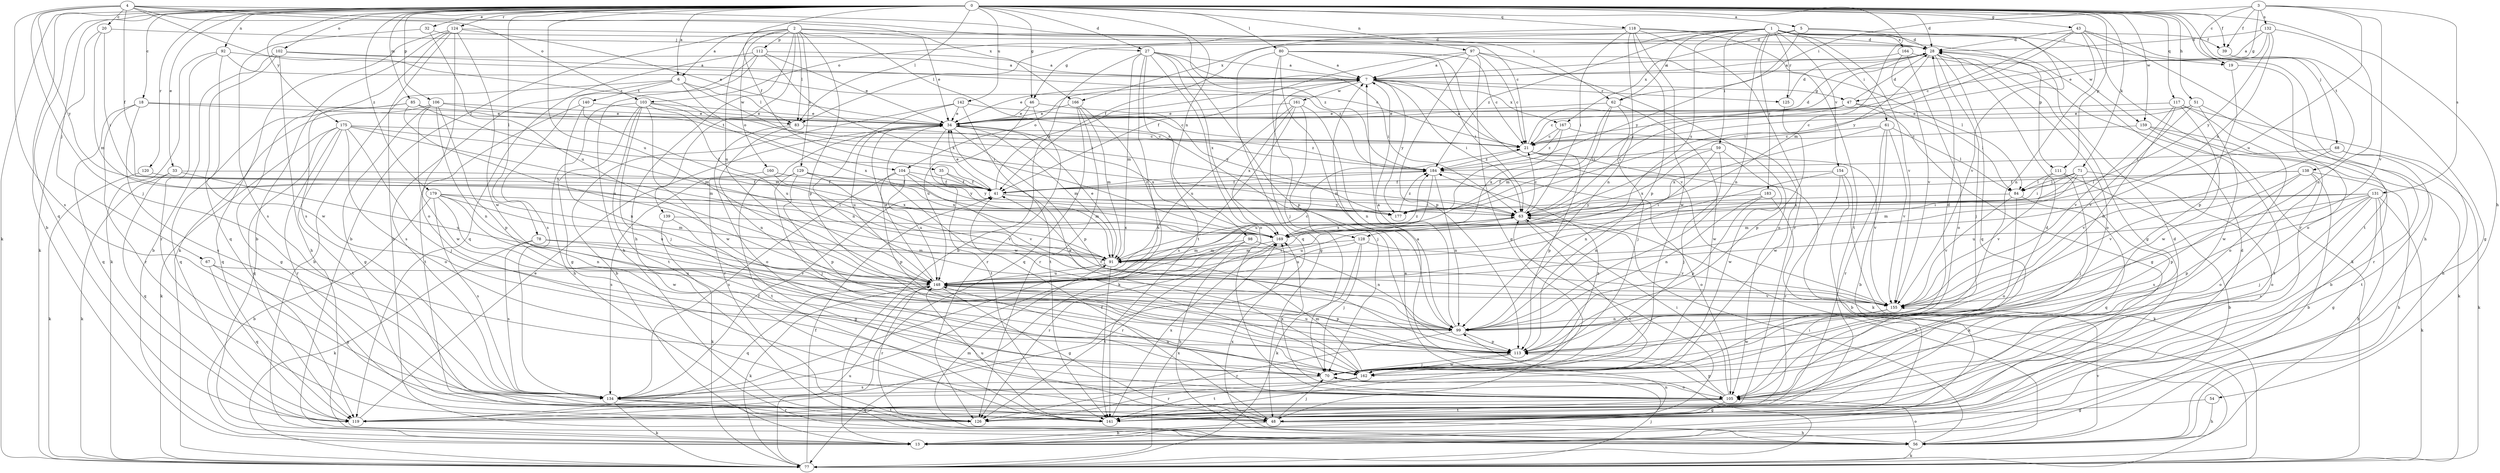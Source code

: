 strict digraph  {
0;
1;
2;
3;
4;
5;
6;
7;
13;
18;
19;
20;
21;
27;
28;
32;
33;
34;
35;
39;
41;
43;
46;
47;
48;
51;
54;
56;
59;
61;
62;
63;
67;
68;
70;
71;
77;
78;
80;
83;
84;
85;
91;
92;
97;
98;
99;
102;
103;
104;
105;
106;
111;
112;
113;
117;
118;
119;
120;
124;
125;
126;
128;
129;
131;
132;
134;
138;
139;
140;
141;
142;
148;
154;
155;
159;
160;
161;
162;
164;
166;
167;
169;
175;
177;
179;
183;
184;
0 -> 5  [label=a];
0 -> 6  [label=a];
0 -> 13  [label=b];
0 -> 18  [label=c];
0 -> 27  [label=d];
0 -> 28  [label=d];
0 -> 32  [label=e];
0 -> 33  [label=e];
0 -> 35  [label=f];
0 -> 39  [label=f];
0 -> 43  [label=g];
0 -> 46  [label=g];
0 -> 51  [label=h];
0 -> 54  [label=h];
0 -> 67  [label=j];
0 -> 68  [label=j];
0 -> 71  [label=k];
0 -> 77  [label=k];
0 -> 78  [label=l];
0 -> 80  [label=l];
0 -> 83  [label=l];
0 -> 85  [label=m];
0 -> 91  [label=m];
0 -> 92  [label=n];
0 -> 97  [label=n];
0 -> 98  [label=n];
0 -> 102  [label=o];
0 -> 106  [label=p];
0 -> 111  [label=p];
0 -> 117  [label=q];
0 -> 118  [label=q];
0 -> 119  [label=q];
0 -> 120  [label=r];
0 -> 124  [label=r];
0 -> 138  [label=t];
0 -> 142  [label=u];
0 -> 148  [label=u];
0 -> 159  [label=w];
0 -> 175  [label=y];
0 -> 179  [label=z];
1 -> 19  [label=c];
1 -> 39  [label=f];
1 -> 46  [label=g];
1 -> 59  [label=i];
1 -> 61  [label=i];
1 -> 62  [label=i];
1 -> 83  [label=l];
1 -> 99  [label=n];
1 -> 103  [label=o];
1 -> 111  [label=p];
1 -> 125  [label=r];
1 -> 128  [label=s];
1 -> 154  [label=v];
1 -> 155  [label=v];
1 -> 159  [label=w];
1 -> 164  [label=x];
1 -> 183  [label=z];
1 -> 184  [label=z];
2 -> 6  [label=a];
2 -> 13  [label=b];
2 -> 34  [label=e];
2 -> 56  [label=h];
2 -> 83  [label=l];
2 -> 112  [label=p];
2 -> 113  [label=p];
2 -> 128  [label=s];
2 -> 129  [label=s];
2 -> 139  [label=t];
2 -> 148  [label=u];
2 -> 160  [label=w];
2 -> 184  [label=z];
3 -> 19  [label=c];
3 -> 39  [label=f];
3 -> 47  [label=g];
3 -> 62  [label=i];
3 -> 131  [label=s];
3 -> 132  [label=s];
3 -> 148  [label=u];
3 -> 155  [label=v];
4 -> 20  [label=c];
4 -> 21  [label=c];
4 -> 41  [label=f];
4 -> 62  [label=i];
4 -> 70  [label=j];
4 -> 103  [label=o];
4 -> 134  [label=s];
4 -> 166  [label=x];
4 -> 177  [label=y];
4 -> 184  [label=z];
5 -> 28  [label=d];
5 -> 155  [label=v];
5 -> 166  [label=x];
5 -> 167  [label=x];
5 -> 177  [label=y];
6 -> 13  [label=b];
6 -> 63  [label=i];
6 -> 83  [label=l];
6 -> 104  [label=o];
6 -> 134  [label=s];
6 -> 140  [label=t];
7 -> 34  [label=e];
7 -> 47  [label=g];
7 -> 48  [label=g];
7 -> 63  [label=i];
7 -> 104  [label=o];
7 -> 125  [label=r];
7 -> 161  [label=w];
7 -> 167  [label=x];
7 -> 177  [label=y];
13 -> 28  [label=d];
13 -> 99  [label=n];
18 -> 34  [label=e];
18 -> 83  [label=l];
18 -> 119  [label=q];
18 -> 126  [label=r];
18 -> 134  [label=s];
19 -> 105  [label=o];
19 -> 113  [label=p];
20 -> 63  [label=i];
20 -> 77  [label=k];
20 -> 91  [label=m];
20 -> 27  [label=j];
21 -> 7  [label=a];
21 -> 28  [label=d];
21 -> 77  [label=k];
21 -> 113  [label=p];
21 -> 155  [label=v];
21 -> 184  [label=z];
27 -> 7  [label=a];
27 -> 13  [label=b];
27 -> 63  [label=i];
27 -> 91  [label=m];
27 -> 105  [label=o];
27 -> 113  [label=p];
27 -> 134  [label=s];
27 -> 141  [label=t];
27 -> 169  [label=x];
28 -> 7  [label=a];
28 -> 48  [label=g];
28 -> 63  [label=i];
28 -> 70  [label=j];
28 -> 105  [label=o];
28 -> 119  [label=q];
28 -> 177  [label=y];
32 -> 28  [label=d];
32 -> 134  [label=s];
32 -> 148  [label=u];
33 -> 41  [label=f];
33 -> 77  [label=k];
33 -> 119  [label=q];
33 -> 148  [label=u];
34 -> 21  [label=c];
34 -> 91  [label=m];
34 -> 113  [label=p];
34 -> 126  [label=r];
34 -> 141  [label=t];
34 -> 148  [label=u];
34 -> 162  [label=w];
34 -> 169  [label=x];
35 -> 41  [label=f];
35 -> 91  [label=m];
35 -> 177  [label=y];
39 -> 48  [label=g];
41 -> 7  [label=a];
41 -> 34  [label=e];
41 -> 63  [label=i];
41 -> 177  [label=y];
41 -> 184  [label=z];
43 -> 21  [label=c];
43 -> 28  [label=d];
43 -> 56  [label=h];
43 -> 99  [label=n];
43 -> 126  [label=r];
43 -> 141  [label=t];
43 -> 177  [label=y];
46 -> 34  [label=e];
46 -> 126  [label=r];
46 -> 148  [label=u];
46 -> 177  [label=y];
47 -> 21  [label=c];
47 -> 28  [label=d];
47 -> 34  [label=e];
47 -> 48  [label=g];
47 -> 63  [label=i];
47 -> 84  [label=l];
48 -> 13  [label=b];
48 -> 41  [label=f];
48 -> 56  [label=h];
48 -> 63  [label=i];
48 -> 70  [label=j];
51 -> 21  [label=c];
51 -> 34  [label=e];
51 -> 126  [label=r];
51 -> 155  [label=v];
51 -> 162  [label=w];
54 -> 48  [label=g];
54 -> 56  [label=h];
56 -> 63  [label=i];
56 -> 77  [label=k];
56 -> 91  [label=m];
56 -> 105  [label=o];
56 -> 155  [label=v];
56 -> 169  [label=x];
59 -> 70  [label=j];
59 -> 99  [label=n];
59 -> 162  [label=w];
59 -> 169  [label=x];
59 -> 184  [label=z];
61 -> 13  [label=b];
61 -> 21  [label=c];
61 -> 84  [label=l];
61 -> 126  [label=r];
61 -> 155  [label=v];
61 -> 169  [label=x];
62 -> 34  [label=e];
62 -> 63  [label=i];
62 -> 70  [label=j];
62 -> 91  [label=m];
62 -> 162  [label=w];
63 -> 21  [label=c];
63 -> 56  [label=h];
63 -> 141  [label=t];
63 -> 148  [label=u];
63 -> 169  [label=x];
67 -> 48  [label=g];
67 -> 119  [label=q];
67 -> 148  [label=u];
68 -> 77  [label=k];
68 -> 141  [label=t];
68 -> 155  [label=v];
68 -> 184  [label=z];
70 -> 105  [label=o];
70 -> 134  [label=s];
71 -> 41  [label=f];
71 -> 63  [label=i];
71 -> 84  [label=l];
71 -> 91  [label=m];
71 -> 105  [label=o];
71 -> 134  [label=s];
71 -> 169  [label=x];
77 -> 7  [label=a];
77 -> 41  [label=f];
77 -> 70  [label=j];
77 -> 148  [label=u];
77 -> 169  [label=x];
78 -> 77  [label=k];
78 -> 91  [label=m];
78 -> 134  [label=s];
78 -> 155  [label=v];
80 -> 7  [label=a];
80 -> 21  [label=c];
80 -> 63  [label=i];
80 -> 70  [label=j];
80 -> 99  [label=n];
80 -> 119  [label=q];
80 -> 155  [label=v];
83 -> 99  [label=n];
83 -> 105  [label=o];
83 -> 184  [label=z];
84 -> 63  [label=i];
84 -> 105  [label=o];
84 -> 119  [label=q];
84 -> 155  [label=v];
85 -> 34  [label=e];
85 -> 48  [label=g];
85 -> 91  [label=m];
85 -> 119  [label=q];
85 -> 148  [label=u];
91 -> 34  [label=e];
91 -> 141  [label=t];
91 -> 148  [label=u];
91 -> 184  [label=z];
92 -> 7  [label=a];
92 -> 21  [label=c];
92 -> 77  [label=k];
92 -> 126  [label=r];
92 -> 162  [label=w];
97 -> 7  [label=a];
97 -> 21  [label=c];
97 -> 41  [label=f];
97 -> 48  [label=g];
97 -> 84  [label=l];
97 -> 105  [label=o];
97 -> 113  [label=p];
98 -> 56  [label=h];
98 -> 91  [label=m];
98 -> 99  [label=n];
98 -> 126  [label=r];
99 -> 7  [label=a];
99 -> 41  [label=f];
99 -> 113  [label=p];
99 -> 126  [label=r];
102 -> 7  [label=a];
102 -> 13  [label=b];
102 -> 56  [label=h];
102 -> 119  [label=q];
102 -> 184  [label=z];
103 -> 34  [label=e];
103 -> 48  [label=g];
103 -> 56  [label=h];
103 -> 70  [label=j];
103 -> 141  [label=t];
103 -> 148  [label=u];
103 -> 162  [label=w];
103 -> 169  [label=x];
104 -> 41  [label=f];
104 -> 113  [label=p];
104 -> 134  [label=s];
104 -> 148  [label=u];
104 -> 155  [label=v];
104 -> 177  [label=y];
105 -> 7  [label=a];
105 -> 28  [label=d];
105 -> 48  [label=g];
105 -> 63  [label=i];
105 -> 113  [label=p];
105 -> 119  [label=q];
105 -> 141  [label=t];
105 -> 148  [label=u];
105 -> 169  [label=x];
106 -> 34  [label=e];
106 -> 48  [label=g];
106 -> 63  [label=i];
106 -> 99  [label=n];
106 -> 113  [label=p];
106 -> 119  [label=q];
106 -> 162  [label=w];
111 -> 13  [label=b];
111 -> 70  [label=j];
111 -> 84  [label=l];
111 -> 155  [label=v];
112 -> 7  [label=a];
112 -> 34  [label=e];
112 -> 56  [label=h];
112 -> 119  [label=q];
112 -> 134  [label=s];
112 -> 169  [label=x];
113 -> 28  [label=d];
113 -> 70  [label=j];
113 -> 148  [label=u];
113 -> 162  [label=w];
117 -> 34  [label=e];
117 -> 56  [label=h];
117 -> 99  [label=n];
117 -> 105  [label=o];
117 -> 155  [label=v];
117 -> 162  [label=w];
118 -> 28  [label=d];
118 -> 41  [label=f];
118 -> 63  [label=i];
118 -> 99  [label=n];
118 -> 113  [label=p];
118 -> 126  [label=r];
118 -> 141  [label=t];
118 -> 162  [label=w];
119 -> 34  [label=e];
120 -> 41  [label=f];
120 -> 77  [label=k];
124 -> 13  [label=b];
124 -> 28  [label=d];
124 -> 34  [label=e];
124 -> 56  [label=h];
124 -> 77  [label=k];
124 -> 105  [label=o];
124 -> 134  [label=s];
124 -> 162  [label=w];
125 -> 28  [label=d];
125 -> 113  [label=p];
128 -> 70  [label=j];
128 -> 77  [label=k];
128 -> 91  [label=m];
128 -> 148  [label=u];
128 -> 155  [label=v];
129 -> 41  [label=f];
129 -> 70  [label=j];
129 -> 113  [label=p];
129 -> 141  [label=t];
129 -> 155  [label=v];
129 -> 169  [label=x];
131 -> 48  [label=g];
131 -> 56  [label=h];
131 -> 63  [label=i];
131 -> 70  [label=j];
131 -> 77  [label=k];
131 -> 91  [label=m];
131 -> 113  [label=p];
131 -> 134  [label=s];
131 -> 148  [label=u];
132 -> 7  [label=a];
132 -> 28  [label=d];
132 -> 34  [label=e];
132 -> 99  [label=n];
132 -> 169  [label=x];
132 -> 177  [label=y];
134 -> 41  [label=f];
134 -> 77  [label=k];
134 -> 126  [label=r];
134 -> 141  [label=t];
138 -> 13  [label=b];
138 -> 41  [label=f];
138 -> 56  [label=h];
138 -> 84  [label=l];
138 -> 105  [label=o];
138 -> 113  [label=p];
138 -> 155  [label=v];
139 -> 48  [label=g];
139 -> 77  [label=k];
139 -> 169  [label=x];
140 -> 34  [label=e];
140 -> 91  [label=m];
140 -> 99  [label=n];
140 -> 141  [label=t];
141 -> 28  [label=d];
141 -> 148  [label=u];
141 -> 169  [label=x];
142 -> 13  [label=b];
142 -> 21  [label=c];
142 -> 34  [label=e];
142 -> 99  [label=n];
142 -> 141  [label=t];
148 -> 21  [label=c];
148 -> 34  [label=e];
148 -> 48  [label=g];
148 -> 63  [label=i];
148 -> 77  [label=k];
148 -> 113  [label=p];
148 -> 119  [label=q];
148 -> 126  [label=r];
148 -> 155  [label=v];
154 -> 13  [label=b];
154 -> 41  [label=f];
154 -> 77  [label=k];
154 -> 99  [label=n];
154 -> 126  [label=r];
155 -> 99  [label=n];
155 -> 162  [label=w];
159 -> 13  [label=b];
159 -> 21  [label=c];
159 -> 77  [label=k];
159 -> 141  [label=t];
160 -> 41  [label=f];
160 -> 134  [label=s];
160 -> 169  [label=x];
161 -> 34  [label=e];
161 -> 70  [label=j];
161 -> 99  [label=n];
161 -> 134  [label=s];
161 -> 148  [label=u];
161 -> 169  [label=x];
162 -> 34  [label=e];
162 -> 91  [label=m];
162 -> 126  [label=r];
162 -> 141  [label=t];
162 -> 184  [label=z];
164 -> 7  [label=a];
164 -> 77  [label=k];
164 -> 105  [label=o];
164 -> 155  [label=v];
166 -> 34  [label=e];
166 -> 77  [label=k];
166 -> 91  [label=m];
166 -> 119  [label=q];
166 -> 126  [label=r];
167 -> 21  [label=c];
167 -> 162  [label=w];
167 -> 169  [label=x];
167 -> 184  [label=z];
169 -> 91  [label=m];
169 -> 126  [label=r];
175 -> 21  [label=c];
175 -> 41  [label=f];
175 -> 70  [label=j];
175 -> 77  [label=k];
175 -> 91  [label=m];
175 -> 105  [label=o];
175 -> 119  [label=q];
175 -> 126  [label=r];
175 -> 141  [label=t];
177 -> 184  [label=z];
179 -> 13  [label=b];
179 -> 63  [label=i];
179 -> 91  [label=m];
179 -> 99  [label=n];
179 -> 134  [label=s];
179 -> 148  [label=u];
179 -> 162  [label=w];
183 -> 77  [label=k];
183 -> 99  [label=n];
183 -> 113  [label=p];
183 -> 177  [label=y];
184 -> 41  [label=f];
184 -> 99  [label=n];
184 -> 105  [label=o];
184 -> 148  [label=u];
}
